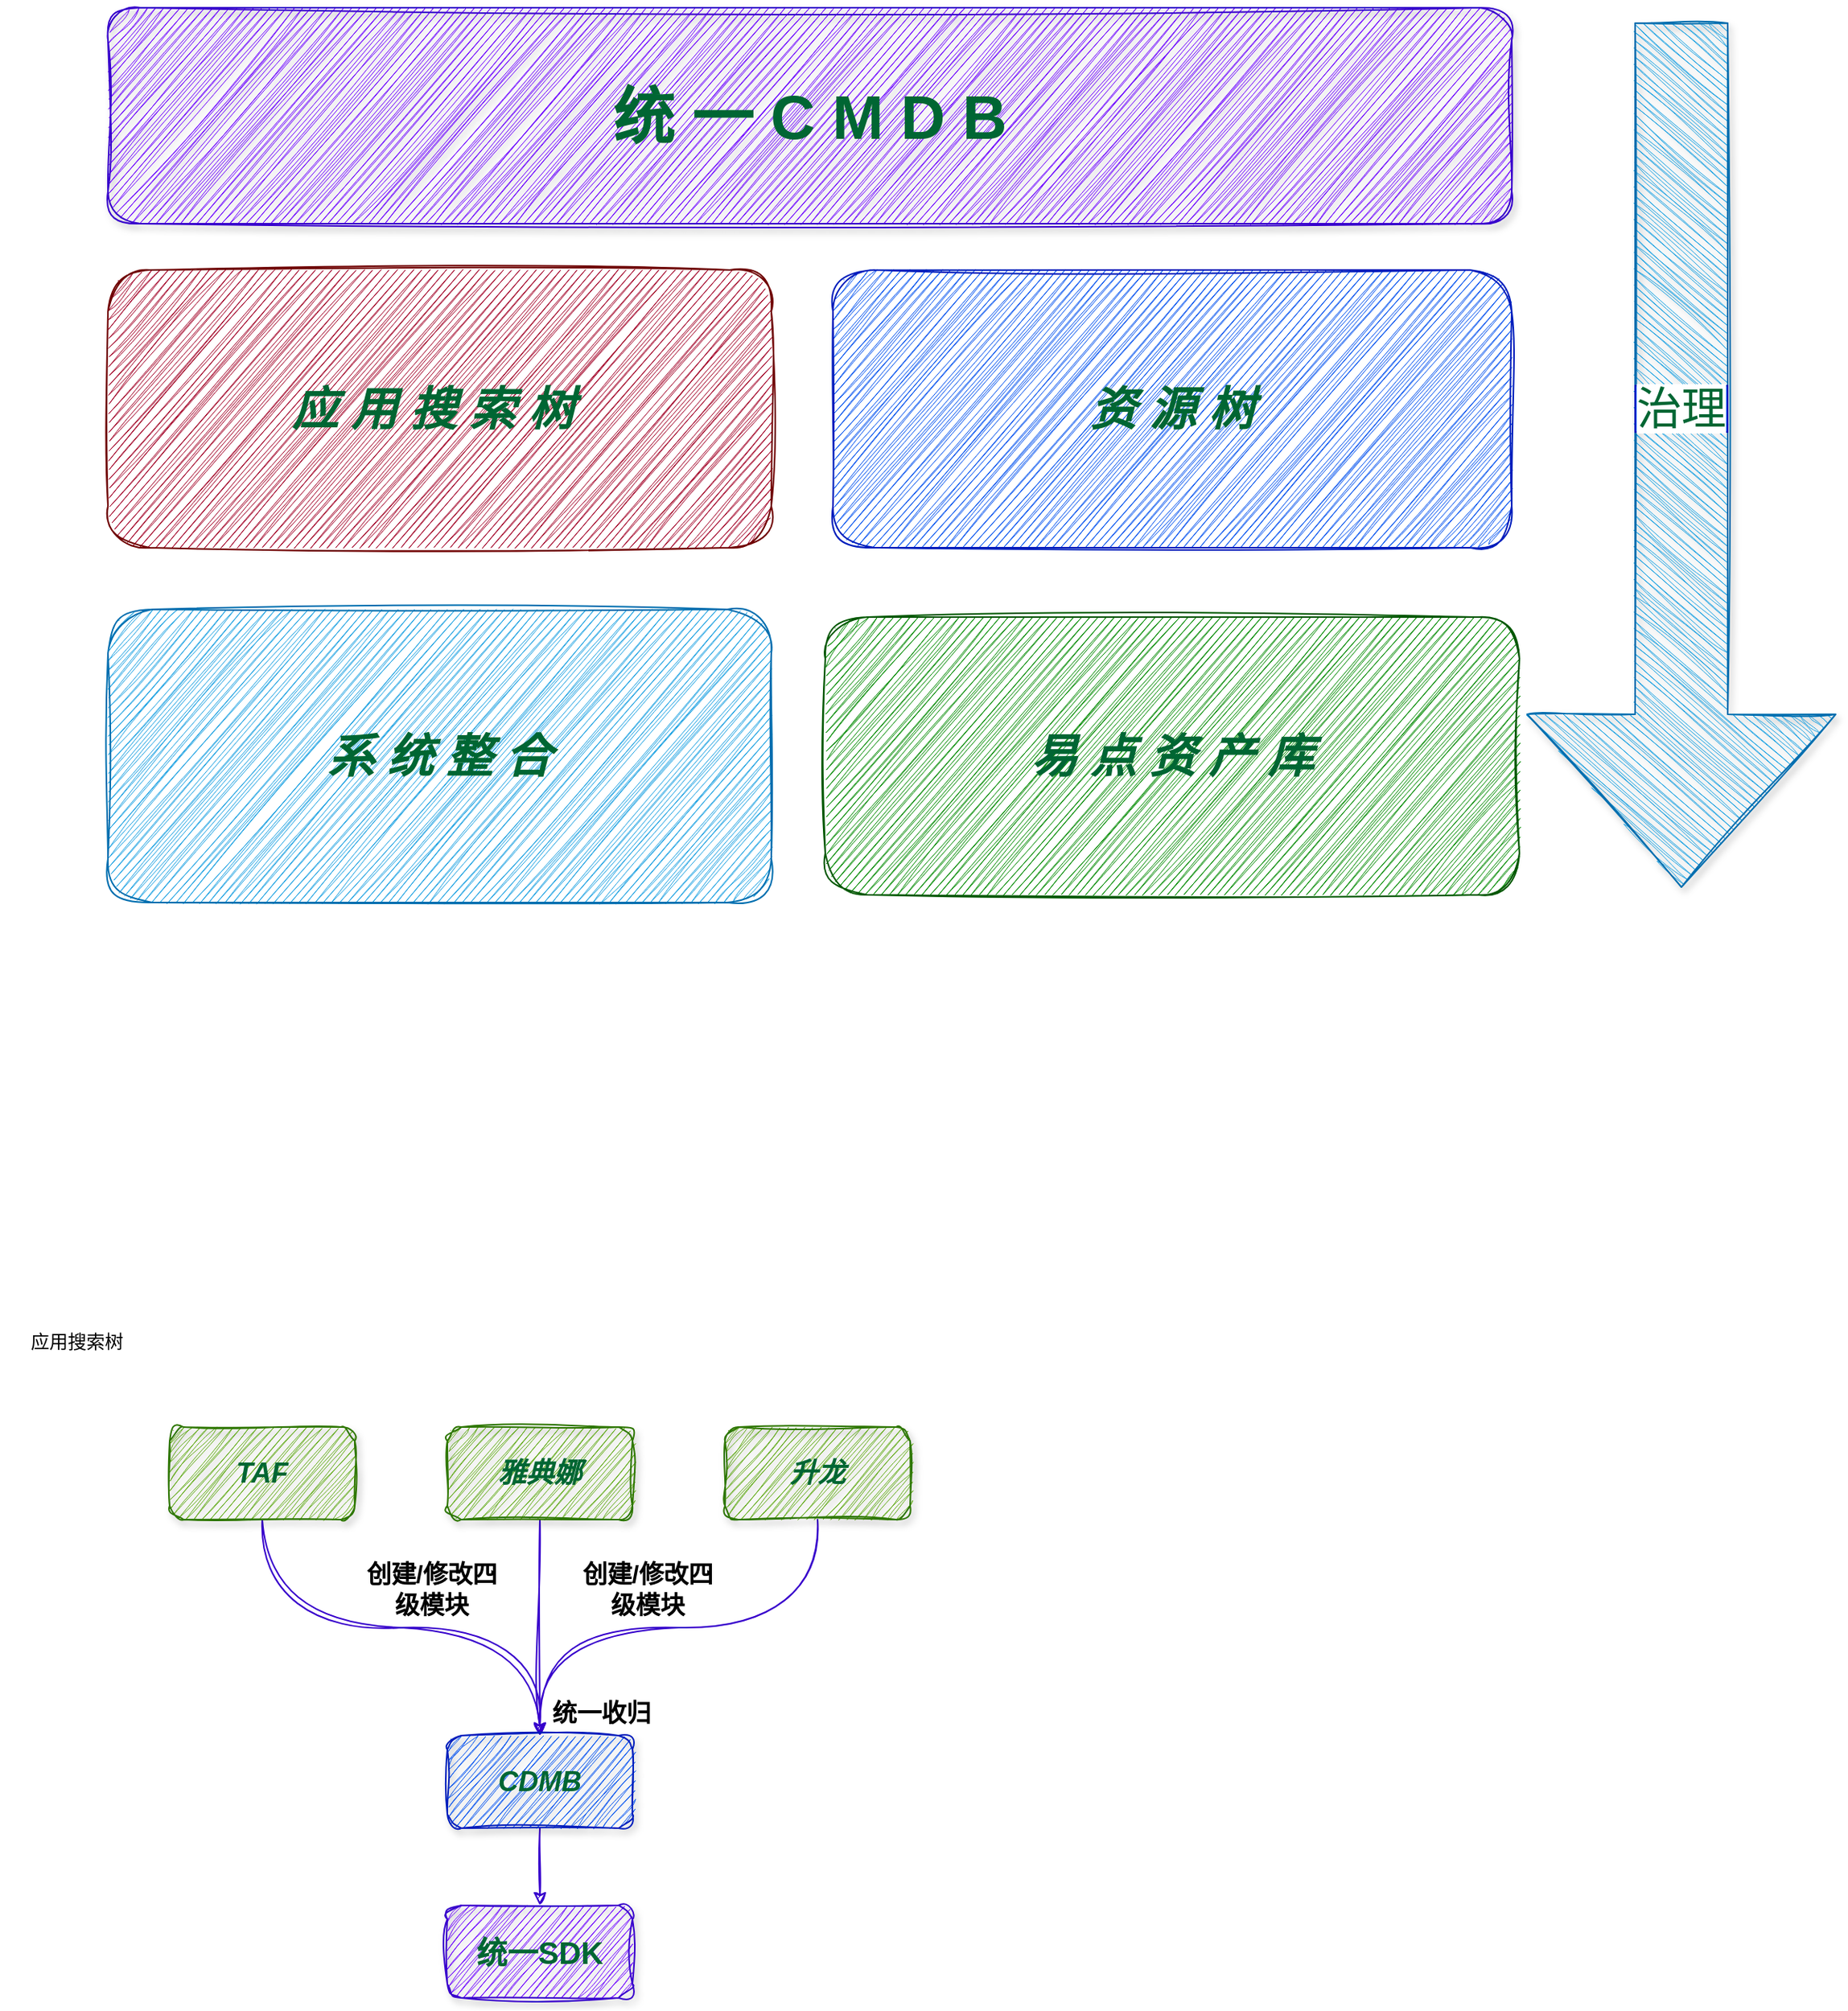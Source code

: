 <mxfile version="26.1.0">
  <diagram name="第 1 页" id="2yHP19Uey-rh5iO2b3wj">
    <mxGraphModel dx="2534" dy="780" grid="1" gridSize="10" guides="1" tooltips="1" connect="1" arrows="1" fold="1" page="1" pageScale="1" pageWidth="1100" pageHeight="850" math="0" shadow="0">
      <root>
        <mxCell id="0" />
        <mxCell id="1" parent="0" />
        <mxCell id="9ioXR2oahRmJ3f3cC8P8-1" value="&lt;b&gt;&lt;font style=&quot;color: rgb(0, 102, 51); font-size: 40px;&quot;&gt;统 一 C M D B&lt;/font&gt;&lt;/b&gt;" style="rounded=1;whiteSpace=wrap;html=1;fillColor=#6a00ff;strokeColor=#3700CC;shadow=1;sketch=1;curveFitting=1;jiggle=2;glass=0;fontColor=#ffffff;align=center;" vertex="1" parent="1">
          <mxGeometry y="50" width="910" height="140" as="geometry" />
        </mxCell>
        <mxCell id="9ioXR2oahRmJ3f3cC8P8-2" value="&lt;font style=&quot;font-size: 30px; color: rgb(0, 102, 51);&quot;&gt;&lt;b&gt;&lt;i&gt;应 用 搜 索 树&amp;nbsp;&lt;/i&gt;&lt;/b&gt;&lt;/font&gt;" style="rounded=1;whiteSpace=wrap;html=1;fillColor=#a20025;strokeColor=#6F0000;glass=0;sketch=1;curveFitting=1;jiggle=2;fontColor=#ffffff;" vertex="1" parent="1">
          <mxGeometry y="220" width="430" height="180" as="geometry" />
        </mxCell>
        <mxCell id="9ioXR2oahRmJ3f3cC8P8-3" value="&lt;font style=&quot;color: rgb(0, 102, 51);&quot;&gt;&lt;b&gt;&lt;i&gt;&lt;font style=&quot;font-size: 30px;&quot;&gt;资 源&amp;nbsp;&lt;/font&gt;&lt;font style=&quot;font-size: 30px;&quot;&gt;树&lt;/font&gt;&lt;/i&gt;&lt;/b&gt;&lt;/font&gt;" style="rounded=1;whiteSpace=wrap;html=1;fillColor=#0050ef;strokeColor=#001DBC;fontColor=#ffffff;shadow=0;sketch=1;curveFitting=1;jiggle=2;" vertex="1" parent="1">
          <mxGeometry x="470" y="220" width="440" height="180" as="geometry" />
        </mxCell>
        <mxCell id="9ioXR2oahRmJ3f3cC8P8-4" value="&lt;b style=&quot;color: rgb(0, 102, 51); font-size: 30px;&quot;&gt;&lt;i&gt;易 点 资 产 库&lt;/i&gt;&lt;/b&gt;" style="rounded=1;whiteSpace=wrap;html=1;fillColor=#008a00;strokeColor=#005700;shadow=0;sketch=1;curveFitting=1;jiggle=2;fontColor=#ffffff;" vertex="1" parent="1">
          <mxGeometry x="465" y="445" width="450" height="180" as="geometry" />
        </mxCell>
        <mxCell id="9ioXR2oahRmJ3f3cC8P8-5" value="&lt;i style=&quot;color: rgb(0, 102, 51); font-size: 30px;&quot;&gt;&lt;b&gt;系 统 整 合&lt;/b&gt;&lt;/i&gt;" style="rounded=1;whiteSpace=wrap;html=1;fillColor=#1ba1e2;strokeColor=#006EAF;sketch=1;curveFitting=1;jiggle=2;fontColor=#ffffff;" vertex="1" parent="1">
          <mxGeometry y="440" width="430" height="190" as="geometry" />
        </mxCell>
        <mxCell id="9ioXR2oahRmJ3f3cC8P8-8" value="" style="shape=singleArrow;direction=south;whiteSpace=wrap;html=1;fillColor=#1ba1e2;strokeColor=#006EAF;fontColor=#ffffff;shadow=1;sketch=1;curveFitting=1;jiggle=2;" vertex="1" parent="1">
          <mxGeometry x="920" y="60" width="200" height="560" as="geometry" />
        </mxCell>
        <mxCell id="9ioXR2oahRmJ3f3cC8P8-9" value="&lt;font style=&quot;font-size: 29px; color: rgb(0, 102, 51); background-color: light-dark(#ffffff, var(--ge-dark-color, #121212));&quot;&gt;治理&lt;/font&gt;" style="text;html=1;align=center;verticalAlign=middle;whiteSpace=wrap;rounded=0;fillColor=#0050ef;fontColor=#ffffff;strokeColor=#001DBC;" vertex="1" parent="1">
          <mxGeometry x="990" y="295" width="60" height="30" as="geometry" />
        </mxCell>
        <mxCell id="9ioXR2oahRmJ3f3cC8P8-24" style="edgeStyle=orthogonalEdgeStyle;rounded=0;orthogonalLoop=1;jettySize=auto;html=1;entryX=0.5;entryY=0;entryDx=0;entryDy=0;curved=1;fillColor=#6a00ff;strokeColor=#3700CC;sketch=1;curveFitting=1;jiggle=2;" edge="1" parent="1" source="9ioXR2oahRmJ3f3cC8P8-19" target="9ioXR2oahRmJ3f3cC8P8-23">
          <mxGeometry relative="1" as="geometry">
            <Array as="points">
              <mxPoint x="100" y="1100" />
              <mxPoint x="280" y="1100" />
            </Array>
          </mxGeometry>
        </mxCell>
        <mxCell id="9ioXR2oahRmJ3f3cC8P8-19" value="&lt;font style=&quot;color: rgb(0, 102, 51); font-size: 18px;&quot;&gt;&lt;b style=&quot;&quot;&gt;&lt;i style=&quot;&quot;&gt;TAF&lt;/i&gt;&lt;/b&gt;&lt;/font&gt;" style="rounded=1;whiteSpace=wrap;html=1;fillColor=#60a917;fontColor=#ffffff;strokeColor=#2D7600;sketch=1;curveFitting=1;jiggle=2;shadow=1;" vertex="1" parent="1">
          <mxGeometry x="40" y="970" width="120" height="60" as="geometry" />
        </mxCell>
        <mxCell id="9ioXR2oahRmJ3f3cC8P8-20" value="应用搜索树" style="text;html=1;align=center;verticalAlign=middle;whiteSpace=wrap;rounded=0;" vertex="1" parent="1">
          <mxGeometry x="-70" y="890" width="100" height="50" as="geometry" />
        </mxCell>
        <mxCell id="9ioXR2oahRmJ3f3cC8P8-25" style="edgeStyle=orthogonalEdgeStyle;rounded=0;orthogonalLoop=1;jettySize=auto;html=1;entryX=0.5;entryY=0;entryDx=0;entryDy=0;fillColor=#6a00ff;strokeColor=#3700CC;sketch=1;curveFitting=1;jiggle=2;" edge="1" parent="1" source="9ioXR2oahRmJ3f3cC8P8-21" target="9ioXR2oahRmJ3f3cC8P8-23">
          <mxGeometry relative="1" as="geometry" />
        </mxCell>
        <mxCell id="9ioXR2oahRmJ3f3cC8P8-21" value="&lt;font color=&quot;#006633&quot;&gt;&lt;span style=&quot;font-size: 18px;&quot;&gt;&lt;b&gt;&lt;i&gt;雅典娜&lt;/i&gt;&lt;/b&gt;&lt;/span&gt;&lt;/font&gt;" style="rounded=1;whiteSpace=wrap;html=1;fillColor=#60a917;fontColor=#ffffff;strokeColor=#2D7600;sketch=1;curveFitting=1;jiggle=2;shadow=1;" vertex="1" parent="1">
          <mxGeometry x="220" y="970" width="120" height="60" as="geometry" />
        </mxCell>
        <mxCell id="9ioXR2oahRmJ3f3cC8P8-26" style="edgeStyle=orthogonalEdgeStyle;rounded=0;orthogonalLoop=1;jettySize=auto;html=1;entryX=0.5;entryY=0;entryDx=0;entryDy=0;curved=1;sketch=1;curveFitting=1;jiggle=2;fillColor=#6a00ff;strokeColor=#3700CC;" edge="1" parent="1" source="9ioXR2oahRmJ3f3cC8P8-22" target="9ioXR2oahRmJ3f3cC8P8-23">
          <mxGeometry relative="1" as="geometry">
            <Array as="points">
              <mxPoint x="460" y="1100" />
              <mxPoint x="280" y="1100" />
            </Array>
          </mxGeometry>
        </mxCell>
        <mxCell id="9ioXR2oahRmJ3f3cC8P8-22" value="&lt;font color=&quot;#006633&quot;&gt;&lt;span style=&quot;font-size: 18px;&quot;&gt;&lt;b&gt;&lt;i&gt;升龙&lt;/i&gt;&lt;/b&gt;&lt;/span&gt;&lt;/font&gt;" style="rounded=1;whiteSpace=wrap;html=1;fillColor=#60a917;fontColor=#ffffff;strokeColor=#2D7600;sketch=1;curveFitting=1;jiggle=2;shadow=1;" vertex="1" parent="1">
          <mxGeometry x="400" y="970" width="120" height="60" as="geometry" />
        </mxCell>
        <mxCell id="9ioXR2oahRmJ3f3cC8P8-34" value="" style="edgeStyle=orthogonalEdgeStyle;rounded=0;orthogonalLoop=1;jettySize=auto;html=1;fillColor=#6a00ff;strokeColor=#3700CC;sketch=1;curveFitting=1;jiggle=2;" edge="1" parent="1" source="9ioXR2oahRmJ3f3cC8P8-23" target="9ioXR2oahRmJ3f3cC8P8-33">
          <mxGeometry relative="1" as="geometry" />
        </mxCell>
        <mxCell id="9ioXR2oahRmJ3f3cC8P8-23" value="&lt;font color=&quot;#006633&quot;&gt;&lt;span style=&quot;font-size: 18px;&quot;&gt;&lt;b&gt;&lt;i&gt;CDMB&lt;/i&gt;&lt;/b&gt;&lt;/span&gt;&lt;/font&gt;" style="rounded=1;whiteSpace=wrap;html=1;fillColor=#0050ef;fontColor=#ffffff;strokeColor=#001DBC;sketch=1;curveFitting=1;jiggle=2;shadow=1;" vertex="1" parent="1">
          <mxGeometry x="220" y="1170" width="120" height="60" as="geometry" />
        </mxCell>
        <mxCell id="9ioXR2oahRmJ3f3cC8P8-27" value="&lt;b&gt;&lt;font style=&quot;font-size: 16px;&quot;&gt;创建/修改四级模块&lt;/font&gt;&lt;/b&gt;" style="text;html=1;align=center;verticalAlign=middle;whiteSpace=wrap;rounded=0;" vertex="1" parent="1">
          <mxGeometry x="160" y="1060" width="100" height="30" as="geometry" />
        </mxCell>
        <mxCell id="9ioXR2oahRmJ3f3cC8P8-31" value="&lt;b&gt;&lt;font style=&quot;font-size: 16px;&quot;&gt;创建/修改四级模块&lt;/font&gt;&lt;/b&gt;" style="text;html=1;align=center;verticalAlign=middle;whiteSpace=wrap;rounded=0;" vertex="1" parent="1">
          <mxGeometry x="300" y="1060" width="100" height="30" as="geometry" />
        </mxCell>
        <mxCell id="9ioXR2oahRmJ3f3cC8P8-32" value="&lt;b&gt;&lt;font style=&quot;font-size: 16px;&quot;&gt;统一收归&lt;/font&gt;&lt;/b&gt;" style="text;html=1;align=center;verticalAlign=middle;whiteSpace=wrap;rounded=0;sketch=1;curveFitting=1;jiggle=2;" vertex="1" parent="1">
          <mxGeometry x="270" y="1140" width="100" height="30" as="geometry" />
        </mxCell>
        <mxCell id="9ioXR2oahRmJ3f3cC8P8-33" value="&lt;font style=&quot;color: rgb(0, 102, 51); font-size: 20px;&quot;&gt;&lt;b&gt;统一SDK&lt;/b&gt;&lt;/font&gt;" style="rounded=1;whiteSpace=wrap;html=1;fillColor=#6a00ff;fontColor=#ffffff;strokeColor=#3700CC;glass=0;sketch=1;curveFitting=1;jiggle=2;shadow=1;" vertex="1" parent="1">
          <mxGeometry x="220" y="1280" width="120" height="60" as="geometry" />
        </mxCell>
      </root>
    </mxGraphModel>
  </diagram>
</mxfile>
